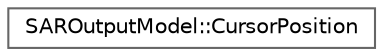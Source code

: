 digraph "Иерархия классов. Графический вид."
{
 // INTERACTIVE_SVG=YES
 // LATEX_PDF_SIZE
  bgcolor="transparent";
  edge [fontname=Helvetica,fontsize=10,labelfontname=Helvetica,labelfontsize=10];
  node [fontname=Helvetica,fontsize=10,shape=box,height=0.2,width=0.4];
  rankdir="LR";
  Node0 [id="Node000000",label="SAROutputModel::CursorPosition",height=0.2,width=0.4,color="grey40", fillcolor="white", style="filled",URL="$df/d9e/class_quasar_s_d_k_1_1_i_o_1_1_s_a_r_output_model.html#d6/dab/struct_quasar_s_d_k_1_1_i_o_1_1_s_a_r_output_model_1_1_cursor_position",tooltip=" "];
}
